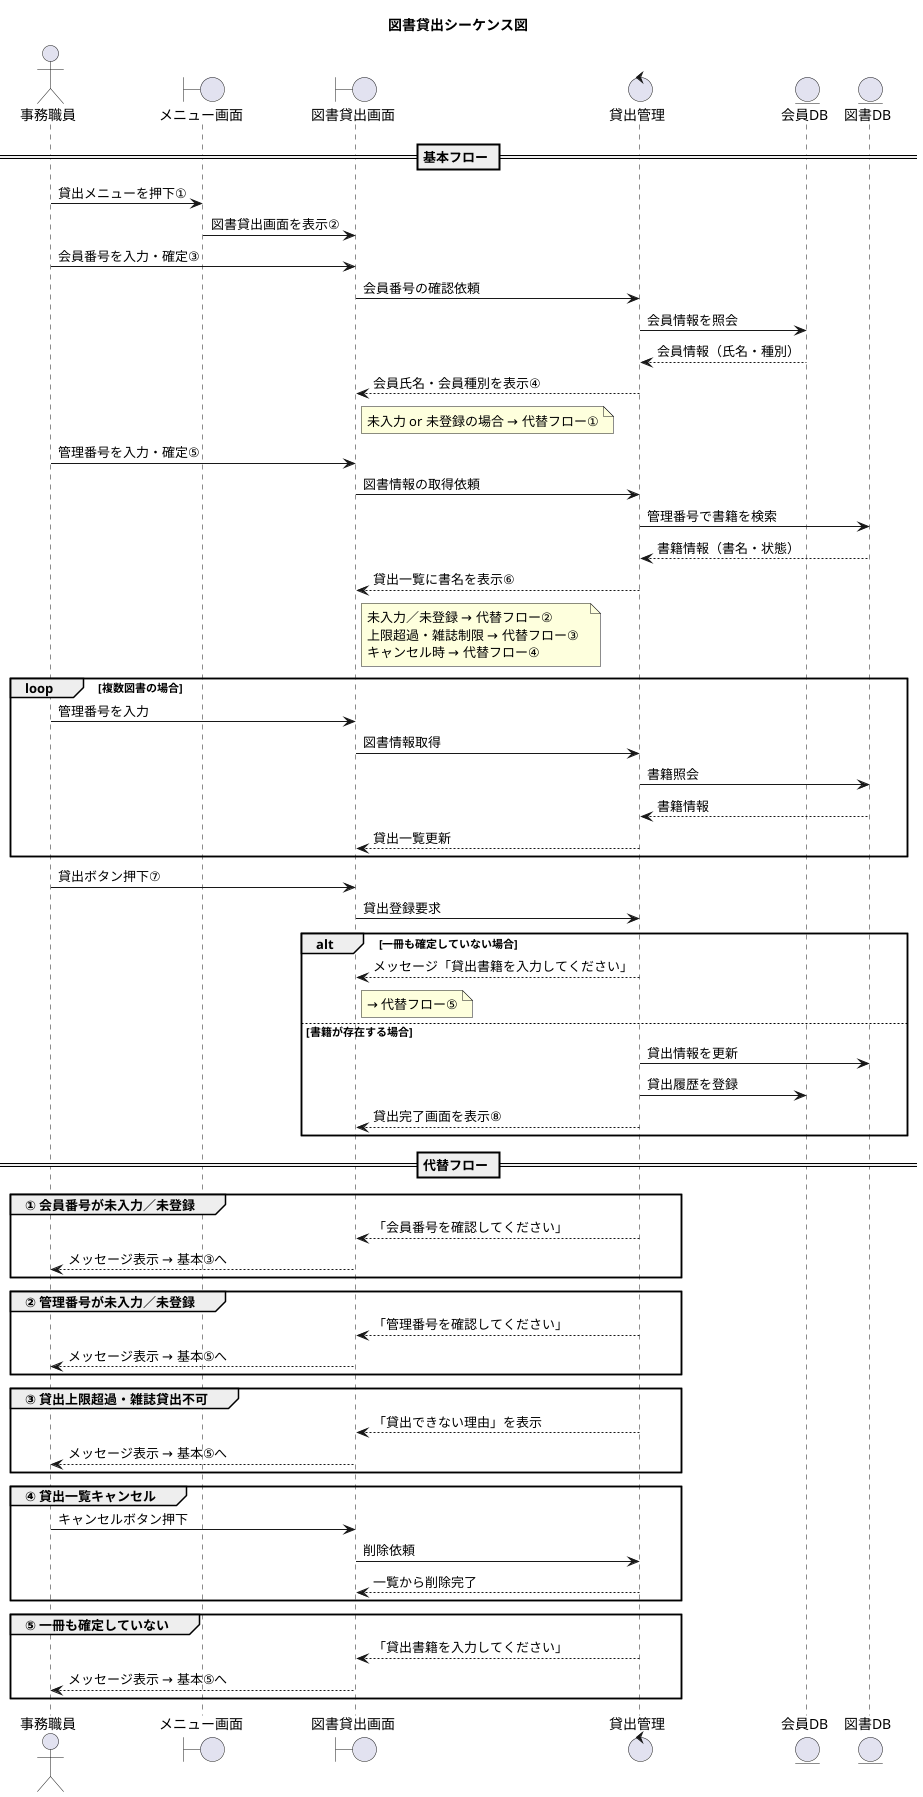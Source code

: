 @startuml 図書貸出シーケンス図
title 図書貸出シーケンス図

actor 事務職員 as Staff
boundary メニュー画面 as Menu
boundary 図書貸出画面 as BorrowScreen
control 貸出管理 as BorrowCtrl
entity 会員DB as MemberDB
entity 図書DB as BookDB

== 基本フロー ==

Staff -> Menu : 貸出メニューを押下①
Menu -> BorrowScreen : 図書貸出画面を表示②

Staff -> BorrowScreen : 会員番号を入力・確定③
BorrowScreen -> BorrowCtrl : 会員番号の確認依頼
BorrowCtrl -> MemberDB : 会員情報を照会
MemberDB --> BorrowCtrl : 会員情報（氏名・種別）
BorrowCtrl --> BorrowScreen : 会員氏名・会員種別を表示④
note right of BorrowScreen
未入力 or 未登録の場合 → 代替フロー①
end note

Staff -> BorrowScreen : 管理番号を入力・確定⑤
BorrowScreen -> BorrowCtrl : 図書情報の取得依頼
BorrowCtrl -> BookDB : 管理番号で書籍を検索
BookDB --> BorrowCtrl : 書籍情報（書名・状態）
BorrowCtrl --> BorrowScreen : 貸出一覧に書名を表示⑥
note right of BorrowScreen
未入力／未登録 → 代替フロー②  
上限超過・雑誌制限 → 代替フロー③  
キャンセル時 → 代替フロー④
end note

loop 複数図書の場合
  Staff -> BorrowScreen : 管理番号を入力
  BorrowScreen -> BorrowCtrl : 図書情報取得
  BorrowCtrl -> BookDB : 書籍照会
  BookDB --> BorrowCtrl : 書籍情報
  BorrowCtrl --> BorrowScreen : 貸出一覧更新
end

Staff -> BorrowScreen : 貸出ボタン押下⑦
BorrowScreen -> BorrowCtrl : 貸出登録要求
alt 一冊も確定していない場合
  BorrowCtrl --> BorrowScreen : メッセージ「貸出書籍を入力してください」
  note right of BorrowScreen
  → 代替フロー⑤
  end note
else 書籍が存在する場合
  BorrowCtrl -> BookDB : 貸出情報を更新
  BorrowCtrl -> MemberDB : 貸出履歴を登録
  BorrowCtrl --> BorrowScreen : 貸出完了画面を表示⑧
end

== 代替フロー ==
group ① 会員番号が未入力／未登録
  BorrowCtrl --> BorrowScreen : 「会員番号を確認してください」
  BorrowScreen --> Staff : メッセージ表示 → 基本③へ
end

group ② 管理番号が未入力／未登録
  BorrowCtrl --> BorrowScreen : 「管理番号を確認してください」
  BorrowScreen --> Staff : メッセージ表示 → 基本⑤へ
end

group ③ 貸出上限超過・雑誌貸出不可
  BorrowCtrl --> BorrowScreen : 「貸出できない理由」を表示
  BorrowScreen --> Staff : メッセージ表示 → 基本⑤へ
end

group ④ 貸出一覧キャンセル
  Staff -> BorrowScreen : キャンセルボタン押下
  BorrowScreen -> BorrowCtrl : 削除依頼
  BorrowCtrl --> BorrowScreen : 一覧から削除完了
end

group ⑤ 一冊も確定していない
  BorrowCtrl --> BorrowScreen : 「貸出書籍を入力してください」
  BorrowScreen --> Staff : メッセージ表示 → 基本⑤へ
end

@enduml
